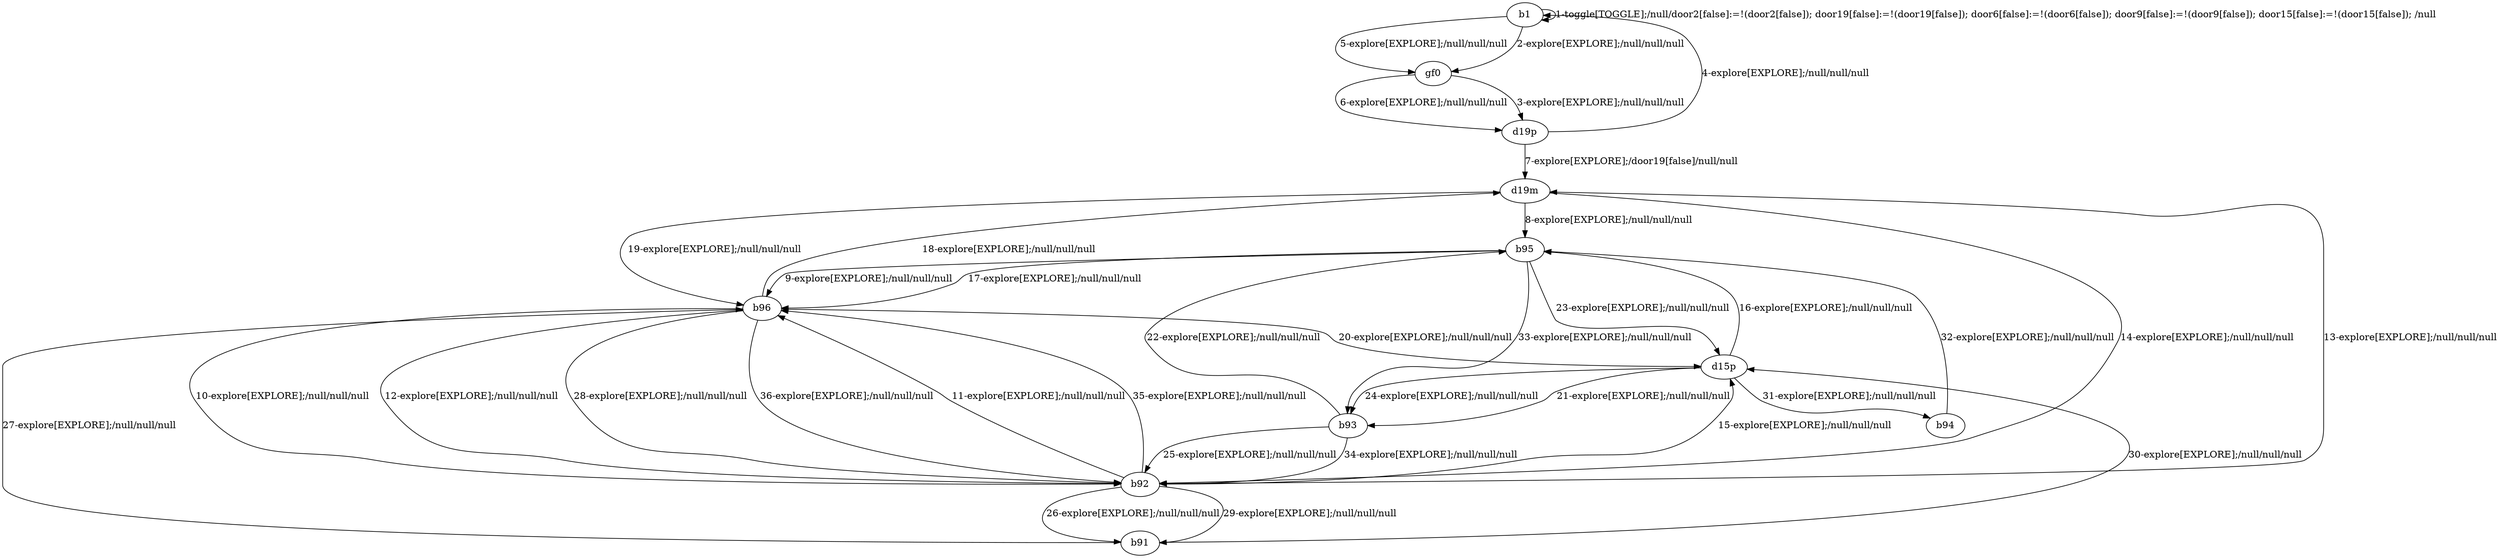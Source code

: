 # Total number of goals covered by this test: 3
# b91 --> d15p
# b92 --> d19m
# b92 --> b91

digraph g {
"b1" -> "b1" [label = "1-toggle[TOGGLE];/null/door2[false]:=!(door2[false]); door19[false]:=!(door19[false]); door6[false]:=!(door6[false]); door9[false]:=!(door9[false]); door15[false]:=!(door15[false]); /null"];
"b1" -> "gf0" [label = "2-explore[EXPLORE];/null/null/null"];
"gf0" -> "d19p" [label = "3-explore[EXPLORE];/null/null/null"];
"d19p" -> "b1" [label = "4-explore[EXPLORE];/null/null/null"];
"b1" -> "gf0" [label = "5-explore[EXPLORE];/null/null/null"];
"gf0" -> "d19p" [label = "6-explore[EXPLORE];/null/null/null"];
"d19p" -> "d19m" [label = "7-explore[EXPLORE];/door19[false]/null/null"];
"d19m" -> "b95" [label = "8-explore[EXPLORE];/null/null/null"];
"b95" -> "b96" [label = "9-explore[EXPLORE];/null/null/null"];
"b96" -> "b92" [label = "10-explore[EXPLORE];/null/null/null"];
"b92" -> "b96" [label = "11-explore[EXPLORE];/null/null/null"];
"b96" -> "b92" [label = "12-explore[EXPLORE];/null/null/null"];
"b92" -> "d19m" [label = "13-explore[EXPLORE];/null/null/null"];
"d19m" -> "b92" [label = "14-explore[EXPLORE];/null/null/null"];
"b92" -> "d15p" [label = "15-explore[EXPLORE];/null/null/null"];
"d15p" -> "b95" [label = "16-explore[EXPLORE];/null/null/null"];
"b95" -> "b96" [label = "17-explore[EXPLORE];/null/null/null"];
"b96" -> "d19m" [label = "18-explore[EXPLORE];/null/null/null"];
"d19m" -> "b96" [label = "19-explore[EXPLORE];/null/null/null"];
"b96" -> "d15p" [label = "20-explore[EXPLORE];/null/null/null"];
"d15p" -> "b93" [label = "21-explore[EXPLORE];/null/null/null"];
"b93" -> "b95" [label = "22-explore[EXPLORE];/null/null/null"];
"b95" -> "d15p" [label = "23-explore[EXPLORE];/null/null/null"];
"d15p" -> "b93" [label = "24-explore[EXPLORE];/null/null/null"];
"b93" -> "b92" [label = "25-explore[EXPLORE];/null/null/null"];
"b92" -> "b91" [label = "26-explore[EXPLORE];/null/null/null"];
"b91" -> "b96" [label = "27-explore[EXPLORE];/null/null/null"];
"b96" -> "b92" [label = "28-explore[EXPLORE];/null/null/null"];
"b92" -> "b91" [label = "29-explore[EXPLORE];/null/null/null"];
"b91" -> "d15p" [label = "30-explore[EXPLORE];/null/null/null"];
"d15p" -> "b94" [label = "31-explore[EXPLORE];/null/null/null"];
"b94" -> "b95" [label = "32-explore[EXPLORE];/null/null/null"];
"b95" -> "b93" [label = "33-explore[EXPLORE];/null/null/null"];
"b93" -> "b92" [label = "34-explore[EXPLORE];/null/null/null"];
"b92" -> "b96" [label = "35-explore[EXPLORE];/null/null/null"];
"b96" -> "b92" [label = "36-explore[EXPLORE];/null/null/null"];
}